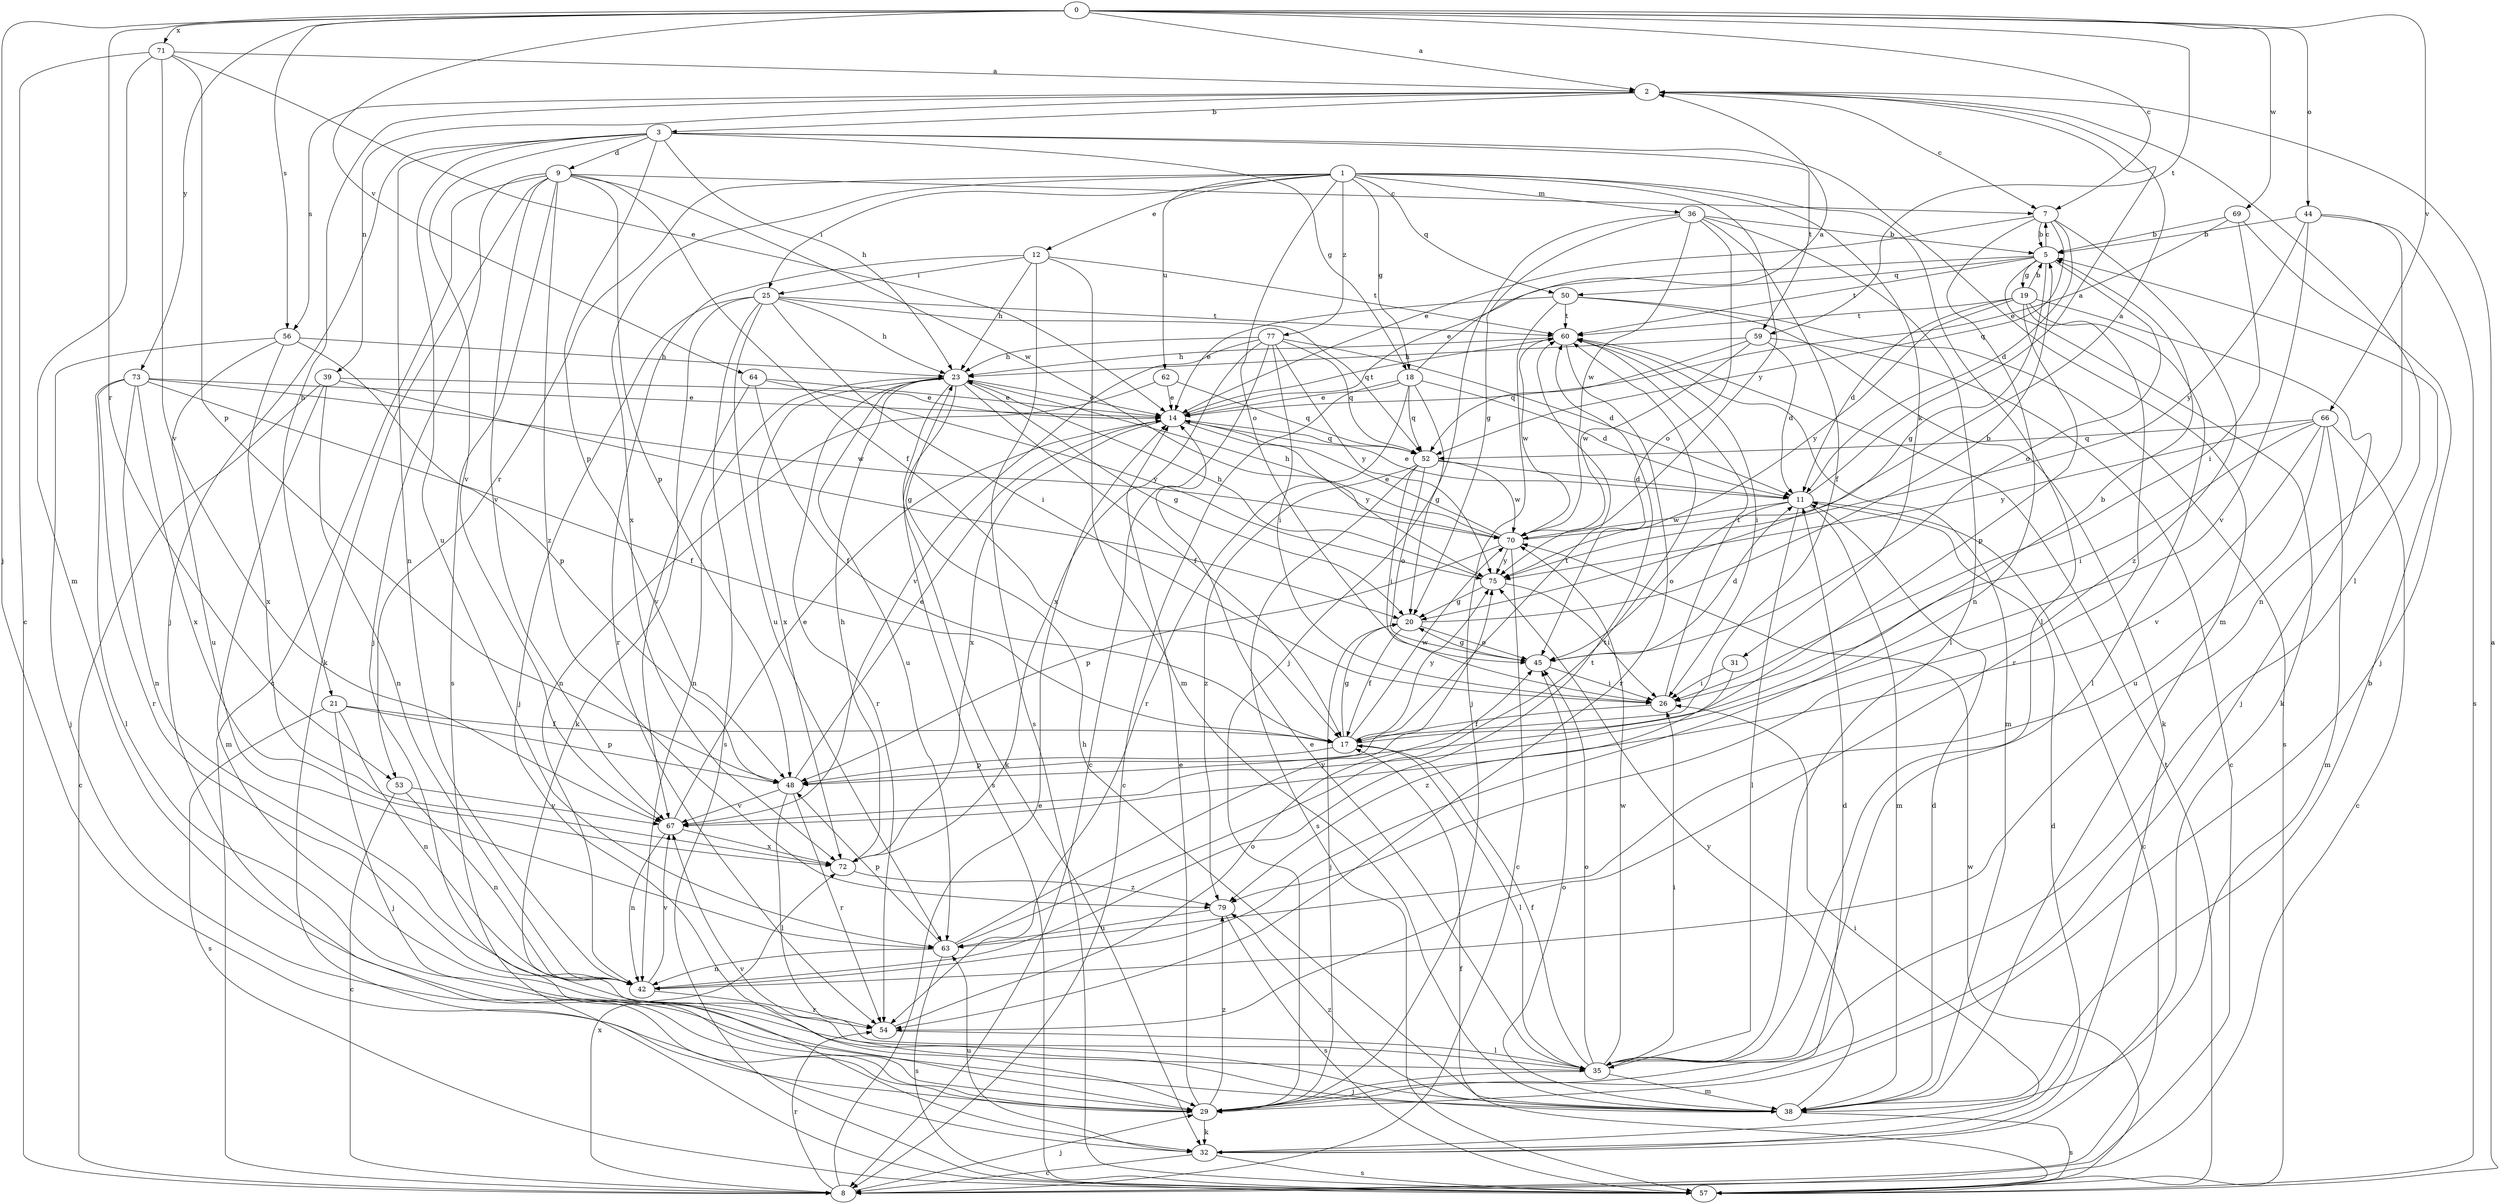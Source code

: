 strict digraph  {
0;
1;
2;
3;
5;
7;
8;
9;
11;
12;
14;
17;
18;
19;
20;
21;
23;
25;
26;
29;
31;
32;
35;
36;
38;
39;
42;
44;
45;
48;
50;
52;
53;
54;
56;
57;
59;
60;
62;
63;
64;
66;
67;
69;
70;
71;
72;
73;
75;
77;
79;
0 -> 2  [label=a];
0 -> 7  [label=c];
0 -> 29  [label=j];
0 -> 44  [label=o];
0 -> 53  [label=r];
0 -> 56  [label=s];
0 -> 59  [label=t];
0 -> 64  [label=v];
0 -> 66  [label=v];
0 -> 69  [label=w];
0 -> 71  [label=x];
0 -> 73  [label=y];
1 -> 12  [label=e];
1 -> 18  [label=g];
1 -> 25  [label=i];
1 -> 31  [label=k];
1 -> 35  [label=l];
1 -> 36  [label=m];
1 -> 45  [label=o];
1 -> 50  [label=q];
1 -> 53  [label=r];
1 -> 62  [label=u];
1 -> 72  [label=x];
1 -> 75  [label=y];
1 -> 77  [label=z];
2 -> 3  [label=b];
2 -> 7  [label=c];
2 -> 21  [label=h];
2 -> 35  [label=l];
2 -> 39  [label=n];
2 -> 56  [label=s];
3 -> 9  [label=d];
3 -> 18  [label=g];
3 -> 23  [label=h];
3 -> 29  [label=j];
3 -> 38  [label=m];
3 -> 42  [label=n];
3 -> 48  [label=p];
3 -> 59  [label=t];
3 -> 63  [label=u];
3 -> 67  [label=v];
5 -> 7  [label=c];
5 -> 14  [label=e];
5 -> 19  [label=g];
5 -> 20  [label=g];
5 -> 32  [label=k];
5 -> 45  [label=o];
5 -> 50  [label=q];
5 -> 60  [label=t];
7 -> 5  [label=b];
7 -> 11  [label=d];
7 -> 14  [label=e];
7 -> 42  [label=n];
7 -> 52  [label=q];
7 -> 79  [label=z];
8 -> 14  [label=e];
8 -> 29  [label=j];
8 -> 54  [label=r];
8 -> 72  [label=x];
9 -> 7  [label=c];
9 -> 8  [label=c];
9 -> 17  [label=f];
9 -> 29  [label=j];
9 -> 32  [label=k];
9 -> 48  [label=p];
9 -> 57  [label=s];
9 -> 67  [label=v];
9 -> 70  [label=w];
9 -> 79  [label=z];
11 -> 2  [label=a];
11 -> 8  [label=c];
11 -> 14  [label=e];
11 -> 35  [label=l];
11 -> 38  [label=m];
11 -> 45  [label=o];
11 -> 70  [label=w];
12 -> 23  [label=h];
12 -> 25  [label=i];
12 -> 38  [label=m];
12 -> 54  [label=r];
12 -> 57  [label=s];
12 -> 60  [label=t];
14 -> 52  [label=q];
14 -> 60  [label=t];
14 -> 72  [label=x];
14 -> 75  [label=y];
17 -> 5  [label=b];
17 -> 20  [label=g];
17 -> 35  [label=l];
17 -> 48  [label=p];
17 -> 70  [label=w];
17 -> 75  [label=y];
18 -> 2  [label=a];
18 -> 8  [label=c];
18 -> 11  [label=d];
18 -> 14  [label=e];
18 -> 20  [label=g];
18 -> 52  [label=q];
18 -> 54  [label=r];
19 -> 5  [label=b];
19 -> 11  [label=d];
19 -> 29  [label=j];
19 -> 35  [label=l];
19 -> 48  [label=p];
19 -> 54  [label=r];
19 -> 60  [label=t];
19 -> 75  [label=y];
20 -> 5  [label=b];
20 -> 17  [label=f];
20 -> 29  [label=j];
20 -> 45  [label=o];
21 -> 17  [label=f];
21 -> 29  [label=j];
21 -> 42  [label=n];
21 -> 48  [label=p];
21 -> 57  [label=s];
23 -> 14  [label=e];
23 -> 17  [label=f];
23 -> 20  [label=g];
23 -> 32  [label=k];
23 -> 42  [label=n];
23 -> 54  [label=r];
23 -> 57  [label=s];
23 -> 63  [label=u];
23 -> 72  [label=x];
25 -> 23  [label=h];
25 -> 26  [label=i];
25 -> 29  [label=j];
25 -> 32  [label=k];
25 -> 52  [label=q];
25 -> 57  [label=s];
25 -> 60  [label=t];
25 -> 63  [label=u];
26 -> 17  [label=f];
26 -> 60  [label=t];
29 -> 11  [label=d];
29 -> 14  [label=e];
29 -> 32  [label=k];
29 -> 79  [label=z];
31 -> 26  [label=i];
31 -> 79  [label=z];
32 -> 8  [label=c];
32 -> 11  [label=d];
32 -> 26  [label=i];
32 -> 57  [label=s];
32 -> 63  [label=u];
35 -> 14  [label=e];
35 -> 17  [label=f];
35 -> 26  [label=i];
35 -> 29  [label=j];
35 -> 38  [label=m];
35 -> 45  [label=o];
35 -> 70  [label=w];
36 -> 5  [label=b];
36 -> 17  [label=f];
36 -> 20  [label=g];
36 -> 29  [label=j];
36 -> 35  [label=l];
36 -> 45  [label=o];
36 -> 70  [label=w];
38 -> 5  [label=b];
38 -> 11  [label=d];
38 -> 23  [label=h];
38 -> 45  [label=o];
38 -> 57  [label=s];
38 -> 67  [label=v];
38 -> 75  [label=y];
38 -> 79  [label=z];
39 -> 8  [label=c];
39 -> 14  [label=e];
39 -> 20  [label=g];
39 -> 38  [label=m];
39 -> 42  [label=n];
42 -> 54  [label=r];
42 -> 60  [label=t];
42 -> 67  [label=v];
44 -> 5  [label=b];
44 -> 42  [label=n];
44 -> 57  [label=s];
44 -> 67  [label=v];
44 -> 75  [label=y];
45 -> 11  [label=d];
45 -> 20  [label=g];
45 -> 26  [label=i];
48 -> 14  [label=e];
48 -> 35  [label=l];
48 -> 54  [label=r];
48 -> 60  [label=t];
48 -> 67  [label=v];
50 -> 14  [label=e];
50 -> 29  [label=j];
50 -> 32  [label=k];
50 -> 57  [label=s];
50 -> 60  [label=t];
52 -> 11  [label=d];
52 -> 26  [label=i];
52 -> 45  [label=o];
52 -> 57  [label=s];
52 -> 70  [label=w];
52 -> 79  [label=z];
53 -> 8  [label=c];
53 -> 42  [label=n];
53 -> 67  [label=v];
54 -> 35  [label=l];
54 -> 45  [label=o];
56 -> 23  [label=h];
56 -> 29  [label=j];
56 -> 48  [label=p];
56 -> 63  [label=u];
56 -> 72  [label=x];
57 -> 2  [label=a];
57 -> 17  [label=f];
57 -> 60  [label=t];
57 -> 70  [label=w];
59 -> 8  [label=c];
59 -> 11  [label=d];
59 -> 23  [label=h];
59 -> 52  [label=q];
59 -> 70  [label=w];
60 -> 23  [label=h];
60 -> 26  [label=i];
60 -> 38  [label=m];
60 -> 54  [label=r];
60 -> 70  [label=w];
62 -> 14  [label=e];
62 -> 42  [label=n];
62 -> 52  [label=q];
63 -> 42  [label=n];
63 -> 48  [label=p];
63 -> 57  [label=s];
63 -> 60  [label=t];
63 -> 75  [label=y];
64 -> 14  [label=e];
64 -> 17  [label=f];
64 -> 67  [label=v];
64 -> 75  [label=y];
66 -> 8  [label=c];
66 -> 26  [label=i];
66 -> 38  [label=m];
66 -> 52  [label=q];
66 -> 63  [label=u];
66 -> 67  [label=v];
66 -> 75  [label=y];
67 -> 14  [label=e];
67 -> 42  [label=n];
67 -> 72  [label=x];
69 -> 5  [label=b];
69 -> 14  [label=e];
69 -> 26  [label=i];
69 -> 29  [label=j];
70 -> 2  [label=a];
70 -> 8  [label=c];
70 -> 14  [label=e];
70 -> 23  [label=h];
70 -> 48  [label=p];
70 -> 75  [label=y];
71 -> 2  [label=a];
71 -> 8  [label=c];
71 -> 14  [label=e];
71 -> 38  [label=m];
71 -> 48  [label=p];
71 -> 67  [label=v];
72 -> 23  [label=h];
72 -> 79  [label=z];
73 -> 14  [label=e];
73 -> 17  [label=f];
73 -> 35  [label=l];
73 -> 42  [label=n];
73 -> 54  [label=r];
73 -> 70  [label=w];
73 -> 72  [label=x];
75 -> 20  [label=g];
75 -> 23  [label=h];
75 -> 26  [label=i];
77 -> 8  [label=c];
77 -> 11  [label=d];
77 -> 23  [label=h];
77 -> 26  [label=i];
77 -> 52  [label=q];
77 -> 67  [label=v];
77 -> 72  [label=x];
77 -> 75  [label=y];
79 -> 57  [label=s];
79 -> 63  [label=u];
}

